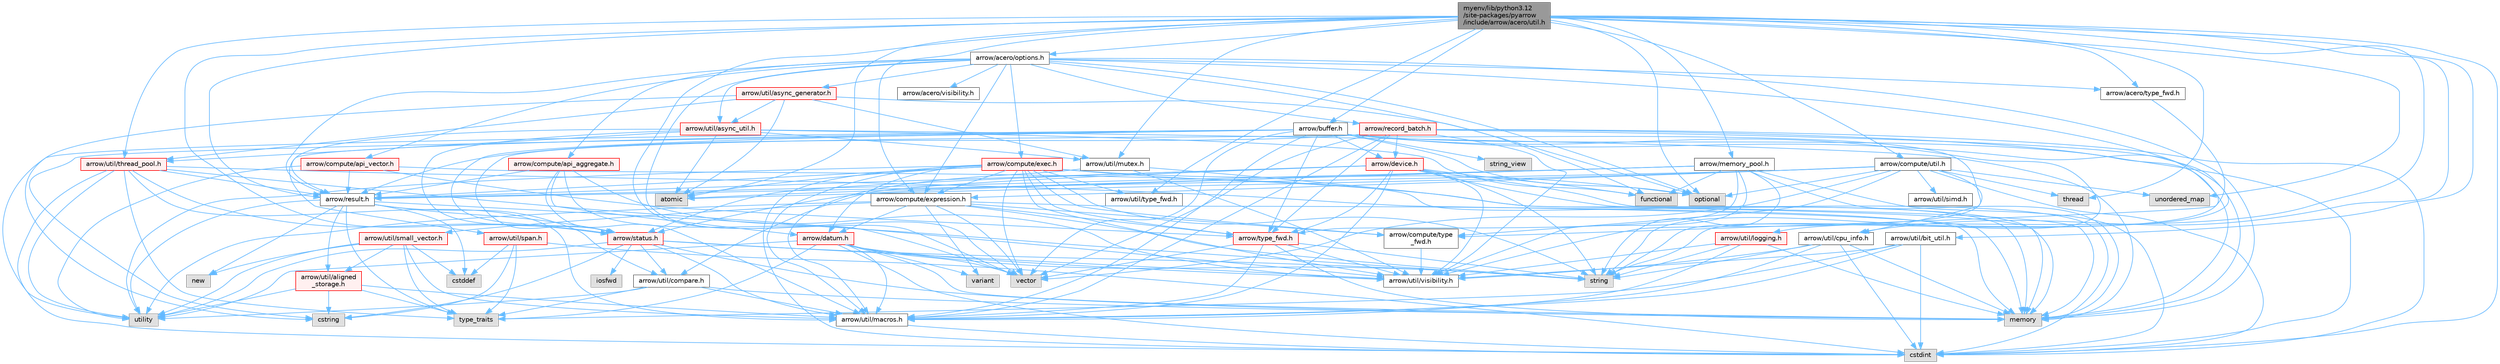 digraph "myenv/lib/python3.12/site-packages/pyarrow/include/arrow/acero/util.h"
{
 // LATEX_PDF_SIZE
  bgcolor="transparent";
  edge [fontname=Helvetica,fontsize=10,labelfontname=Helvetica,labelfontsize=10];
  node [fontname=Helvetica,fontsize=10,shape=box,height=0.2,width=0.4];
  Node1 [id="Node000001",label="myenv/lib/python3.12\l/site-packages/pyarrow\l/include/arrow/acero/util.h",height=0.2,width=0.4,color="gray40", fillcolor="grey60", style="filled", fontcolor="black",tooltip=" "];
  Node1 -> Node2 [id="edge1_Node000001_Node000002",color="steelblue1",style="solid",tooltip=" "];
  Node2 [id="Node000002",label="atomic",height=0.2,width=0.4,color="grey60", fillcolor="#E0E0E0", style="filled",tooltip=" "];
  Node1 -> Node3 [id="edge2_Node000001_Node000003",color="steelblue1",style="solid",tooltip=" "];
  Node3 [id="Node000003",label="cstdint",height=0.2,width=0.4,color="grey60", fillcolor="#E0E0E0", style="filled",tooltip=" "];
  Node1 -> Node4 [id="edge3_Node000001_Node000004",color="steelblue1",style="solid",tooltip=" "];
  Node4 [id="Node000004",label="optional",height=0.2,width=0.4,color="grey60", fillcolor="#E0E0E0", style="filled",tooltip=" "];
  Node1 -> Node5 [id="edge4_Node000001_Node000005",color="steelblue1",style="solid",tooltip=" "];
  Node5 [id="Node000005",label="thread",height=0.2,width=0.4,color="grey60", fillcolor="#E0E0E0", style="filled",tooltip=" "];
  Node1 -> Node6 [id="edge5_Node000001_Node000006",color="steelblue1",style="solid",tooltip=" "];
  Node6 [id="Node000006",label="unordered_map",height=0.2,width=0.4,color="grey60", fillcolor="#E0E0E0", style="filled",tooltip=" "];
  Node1 -> Node7 [id="edge6_Node000001_Node000007",color="steelblue1",style="solid",tooltip=" "];
  Node7 [id="Node000007",label="vector",height=0.2,width=0.4,color="grey60", fillcolor="#E0E0E0", style="filled",tooltip=" "];
  Node1 -> Node8 [id="edge7_Node000001_Node000008",color="steelblue1",style="solid",tooltip=" "];
  Node8 [id="Node000008",label="arrow/acero/options.h",height=0.2,width=0.4,color="grey40", fillcolor="white", style="filled",URL="$acero_2options_8h.html",tooltip=" "];
  Node8 -> Node9 [id="edge8_Node000008_Node000009",color="steelblue1",style="solid",tooltip=" "];
  Node9 [id="Node000009",label="functional",height=0.2,width=0.4,color="grey60", fillcolor="#E0E0E0", style="filled",tooltip=" "];
  Node8 -> Node10 [id="edge9_Node000008_Node000010",color="steelblue1",style="solid",tooltip=" "];
  Node10 [id="Node000010",label="memory",height=0.2,width=0.4,color="grey60", fillcolor="#E0E0E0", style="filled",tooltip=" "];
  Node8 -> Node4 [id="edge10_Node000008_Node000004",color="steelblue1",style="solid",tooltip=" "];
  Node8 -> Node11 [id="edge11_Node000008_Node000011",color="steelblue1",style="solid",tooltip=" "];
  Node11 [id="Node000011",label="string",height=0.2,width=0.4,color="grey60", fillcolor="#E0E0E0", style="filled",tooltip=" "];
  Node8 -> Node7 [id="edge12_Node000008_Node000007",color="steelblue1",style="solid",tooltip=" "];
  Node8 -> Node12 [id="edge13_Node000008_Node000012",color="steelblue1",style="solid",tooltip=" "];
  Node12 [id="Node000012",label="arrow/acero/type_fwd.h",height=0.2,width=0.4,color="grey40", fillcolor="white", style="filled",URL="$arrow_2acero_2type__fwd_8h.html",tooltip=" "];
  Node12 -> Node13 [id="edge14_Node000012_Node000013",color="steelblue1",style="solid",tooltip=" "];
  Node13 [id="Node000013",label="arrow/compute/type\l_fwd.h",height=0.2,width=0.4,color="grey40", fillcolor="white", style="filled",URL="$arrow_2compute_2type__fwd_8h.html",tooltip=" "];
  Node13 -> Node14 [id="edge15_Node000013_Node000014",color="steelblue1",style="solid",tooltip=" "];
  Node14 [id="Node000014",label="arrow/util/visibility.h",height=0.2,width=0.4,color="grey40", fillcolor="white", style="filled",URL="$include_2arrow_2util_2visibility_8h.html",tooltip=" "];
  Node8 -> Node15 [id="edge16_Node000008_Node000015",color="steelblue1",style="solid",tooltip=" "];
  Node15 [id="Node000015",label="arrow/acero/visibility.h",height=0.2,width=0.4,color="grey40", fillcolor="white", style="filled",URL="$include_2arrow_2acero_2visibility_8h.html",tooltip=" "];
  Node8 -> Node16 [id="edge17_Node000008_Node000016",color="steelblue1",style="solid",tooltip=" "];
  Node16 [id="Node000016",label="arrow/compute/api_aggregate.h",height=0.2,width=0.4,color="red", fillcolor="#FFF0F0", style="filled",URL="$api__aggregate_8h.html",tooltip=" "];
  Node16 -> Node7 [id="edge18_Node000016_Node000007",color="steelblue1",style="solid",tooltip=" "];
  Node16 -> Node34 [id="edge19_Node000016_Node000034",color="steelblue1",style="solid",tooltip=" "];
  Node34 [id="Node000034",label="arrow/datum.h",height=0.2,width=0.4,color="red", fillcolor="#FFF0F0", style="filled",URL="$datum_8h.html",tooltip=" "];
  Node34 -> Node3 [id="edge20_Node000034_Node000003",color="steelblue1",style="solid",tooltip=" "];
  Node34 -> Node10 [id="edge21_Node000034_Node000010",color="steelblue1",style="solid",tooltip=" "];
  Node34 -> Node11 [id="edge22_Node000034_Node000011",color="steelblue1",style="solid",tooltip=" "];
  Node34 -> Node21 [id="edge23_Node000034_Node000021",color="steelblue1",style="solid",tooltip=" "];
  Node21 [id="Node000021",label="type_traits",height=0.2,width=0.4,color="grey60", fillcolor="#E0E0E0", style="filled",tooltip=" "];
  Node34 -> Node22 [id="edge24_Node000034_Node000022",color="steelblue1",style="solid",tooltip=" "];
  Node22 [id="Node000022",label="utility",height=0.2,width=0.4,color="grey60", fillcolor="#E0E0E0", style="filled",tooltip=" "];
  Node34 -> Node35 [id="edge25_Node000034_Node000035",color="steelblue1",style="solid",tooltip=" "];
  Node35 [id="Node000035",label="variant",height=0.2,width=0.4,color="grey60", fillcolor="#E0E0E0", style="filled",tooltip=" "];
  Node34 -> Node7 [id="edge26_Node000034_Node000007",color="steelblue1",style="solid",tooltip=" "];
  Node34 -> Node27 [id="edge27_Node000034_Node000027",color="steelblue1",style="solid",tooltip=" "];
  Node27 [id="Node000027",label="arrow/util/macros.h",height=0.2,width=0.4,color="grey40", fillcolor="white", style="filled",URL="$macros_8h.html",tooltip=" "];
  Node27 -> Node3 [id="edge28_Node000027_Node000003",color="steelblue1",style="solid",tooltip=" "];
  Node34 -> Node14 [id="edge29_Node000034_Node000014",color="steelblue1",style="solid",tooltip=" "];
  Node16 -> Node18 [id="edge30_Node000016_Node000018",color="steelblue1",style="solid",tooltip=" "];
  Node18 [id="Node000018",label="arrow/result.h",height=0.2,width=0.4,color="grey40", fillcolor="white", style="filled",URL="$result_8h.html",tooltip=" "];
  Node18 -> Node19 [id="edge31_Node000018_Node000019",color="steelblue1",style="solid",tooltip=" "];
  Node19 [id="Node000019",label="cstddef",height=0.2,width=0.4,color="grey60", fillcolor="#E0E0E0", style="filled",tooltip=" "];
  Node18 -> Node20 [id="edge32_Node000018_Node000020",color="steelblue1",style="solid",tooltip=" "];
  Node20 [id="Node000020",label="new",height=0.2,width=0.4,color="grey60", fillcolor="#E0E0E0", style="filled",tooltip=" "];
  Node18 -> Node11 [id="edge33_Node000018_Node000011",color="steelblue1",style="solid",tooltip=" "];
  Node18 -> Node21 [id="edge34_Node000018_Node000021",color="steelblue1",style="solid",tooltip=" "];
  Node18 -> Node22 [id="edge35_Node000018_Node000022",color="steelblue1",style="solid",tooltip=" "];
  Node18 -> Node23 [id="edge36_Node000018_Node000023",color="steelblue1",style="solid",tooltip=" "];
  Node23 [id="Node000023",label="arrow/status.h",height=0.2,width=0.4,color="red", fillcolor="#FFF0F0", style="filled",URL="$status_8h.html",tooltip=" "];
  Node23 -> Node24 [id="edge37_Node000023_Node000024",color="steelblue1",style="solid",tooltip=" "];
  Node24 [id="Node000024",label="cstring",height=0.2,width=0.4,color="grey60", fillcolor="#E0E0E0", style="filled",tooltip=" "];
  Node23 -> Node25 [id="edge38_Node000023_Node000025",color="steelblue1",style="solid",tooltip=" "];
  Node25 [id="Node000025",label="iosfwd",height=0.2,width=0.4,color="grey60", fillcolor="#E0E0E0", style="filled",tooltip=" "];
  Node23 -> Node10 [id="edge39_Node000023_Node000010",color="steelblue1",style="solid",tooltip=" "];
  Node23 -> Node11 [id="edge40_Node000023_Node000011",color="steelblue1",style="solid",tooltip=" "];
  Node23 -> Node22 [id="edge41_Node000023_Node000022",color="steelblue1",style="solid",tooltip=" "];
  Node23 -> Node26 [id="edge42_Node000023_Node000026",color="steelblue1",style="solid",tooltip=" "];
  Node26 [id="Node000026",label="arrow/util/compare.h",height=0.2,width=0.4,color="grey40", fillcolor="white", style="filled",URL="$util_2compare_8h.html",tooltip=" "];
  Node26 -> Node10 [id="edge43_Node000026_Node000010",color="steelblue1",style="solid",tooltip=" "];
  Node26 -> Node21 [id="edge44_Node000026_Node000021",color="steelblue1",style="solid",tooltip=" "];
  Node26 -> Node22 [id="edge45_Node000026_Node000022",color="steelblue1",style="solid",tooltip=" "];
  Node26 -> Node27 [id="edge46_Node000026_Node000027",color="steelblue1",style="solid",tooltip=" "];
  Node23 -> Node27 [id="edge47_Node000023_Node000027",color="steelblue1",style="solid",tooltip=" "];
  Node23 -> Node14 [id="edge48_Node000023_Node000014",color="steelblue1",style="solid",tooltip=" "];
  Node18 -> Node30 [id="edge49_Node000018_Node000030",color="steelblue1",style="solid",tooltip=" "];
  Node30 [id="Node000030",label="arrow/util/aligned\l_storage.h",height=0.2,width=0.4,color="red", fillcolor="#FFF0F0", style="filled",URL="$aligned__storage_8h.html",tooltip=" "];
  Node30 -> Node24 [id="edge50_Node000030_Node000024",color="steelblue1",style="solid",tooltip=" "];
  Node30 -> Node21 [id="edge51_Node000030_Node000021",color="steelblue1",style="solid",tooltip=" "];
  Node30 -> Node22 [id="edge52_Node000030_Node000022",color="steelblue1",style="solid",tooltip=" "];
  Node30 -> Node27 [id="edge53_Node000030_Node000027",color="steelblue1",style="solid",tooltip=" "];
  Node18 -> Node26 [id="edge54_Node000018_Node000026",color="steelblue1",style="solid",tooltip=" "];
  Node16 -> Node27 [id="edge55_Node000016_Node000027",color="steelblue1",style="solid",tooltip=" "];
  Node16 -> Node14 [id="edge56_Node000016_Node000014",color="steelblue1",style="solid",tooltip=" "];
  Node8 -> Node67 [id="edge57_Node000008_Node000067",color="steelblue1",style="solid",tooltip=" "];
  Node67 [id="Node000067",label="arrow/compute/api_vector.h",height=0.2,width=0.4,color="red", fillcolor="#FFF0F0", style="filled",URL="$api__vector_8h.html",tooltip=" "];
  Node67 -> Node10 [id="edge58_Node000067_Node000010",color="steelblue1",style="solid",tooltip=" "];
  Node67 -> Node22 [id="edge59_Node000067_Node000022",color="steelblue1",style="solid",tooltip=" "];
  Node67 -> Node18 [id="edge60_Node000067_Node000018",color="steelblue1",style="solid",tooltip=" "];
  Node67 -> Node32 [id="edge61_Node000067_Node000032",color="steelblue1",style="solid",tooltip=" "];
  Node32 [id="Node000032",label="arrow/type_fwd.h",height=0.2,width=0.4,color="red", fillcolor="#FFF0F0", style="filled",URL="$arrow_2type__fwd_8h.html",tooltip=" "];
  Node32 -> Node10 [id="edge62_Node000032_Node000010",color="steelblue1",style="solid",tooltip=" "];
  Node32 -> Node11 [id="edge63_Node000032_Node000011",color="steelblue1",style="solid",tooltip=" "];
  Node32 -> Node7 [id="edge64_Node000032_Node000007",color="steelblue1",style="solid",tooltip=" "];
  Node32 -> Node27 [id="edge65_Node000032_Node000027",color="steelblue1",style="solid",tooltip=" "];
  Node32 -> Node14 [id="edge66_Node000032_Node000014",color="steelblue1",style="solid",tooltip=" "];
  Node8 -> Node69 [id="edge67_Node000008_Node000069",color="steelblue1",style="solid",tooltip=" "];
  Node69 [id="Node000069",label="arrow/compute/exec.h",height=0.2,width=0.4,color="red", fillcolor="#FFF0F0", style="filled",URL="$exec_8h.html",tooltip=" "];
  Node69 -> Node2 [id="edge68_Node000069_Node000002",color="steelblue1",style="solid",tooltip=" "];
  Node69 -> Node3 [id="edge69_Node000069_Node000003",color="steelblue1",style="solid",tooltip=" "];
  Node69 -> Node10 [id="edge70_Node000069_Node000010",color="steelblue1",style="solid",tooltip=" "];
  Node69 -> Node4 [id="edge71_Node000069_Node000004",color="steelblue1",style="solid",tooltip=" "];
  Node69 -> Node11 [id="edge72_Node000069_Node000011",color="steelblue1",style="solid",tooltip=" "];
  Node69 -> Node22 [id="edge73_Node000069_Node000022",color="steelblue1",style="solid",tooltip=" "];
  Node69 -> Node7 [id="edge74_Node000069_Node000007",color="steelblue1",style="solid",tooltip=" "];
  Node69 -> Node70 [id="edge75_Node000069_Node000070",color="steelblue1",style="solid",tooltip=" "];
  Node70 [id="Node000070",label="arrow/compute/expression.h",height=0.2,width=0.4,color="grey40", fillcolor="white", style="filled",URL="$expression_8h.html",tooltip=" "];
  Node70 -> Node10 [id="edge76_Node000070_Node000010",color="steelblue1",style="solid",tooltip=" "];
  Node70 -> Node11 [id="edge77_Node000070_Node000011",color="steelblue1",style="solid",tooltip=" "];
  Node70 -> Node22 [id="edge78_Node000070_Node000022",color="steelblue1",style="solid",tooltip=" "];
  Node70 -> Node35 [id="edge79_Node000070_Node000035",color="steelblue1",style="solid",tooltip=" "];
  Node70 -> Node7 [id="edge80_Node000070_Node000007",color="steelblue1",style="solid",tooltip=" "];
  Node70 -> Node13 [id="edge81_Node000070_Node000013",color="steelblue1",style="solid",tooltip=" "];
  Node70 -> Node34 [id="edge82_Node000070_Node000034",color="steelblue1",style="solid",tooltip=" "];
  Node70 -> Node32 [id="edge83_Node000070_Node000032",color="steelblue1",style="solid",tooltip=" "];
  Node70 -> Node71 [id="edge84_Node000070_Node000071",color="steelblue1",style="solid",tooltip=" "];
  Node71 [id="Node000071",label="arrow/util/small_vector.h",height=0.2,width=0.4,color="red", fillcolor="#FFF0F0", style="filled",URL="$small__vector_8h.html",tooltip=" "];
  Node71 -> Node19 [id="edge85_Node000071_Node000019",color="steelblue1",style="solid",tooltip=" "];
  Node71 -> Node20 [id="edge86_Node000071_Node000020",color="steelblue1",style="solid",tooltip=" "];
  Node71 -> Node21 [id="edge87_Node000071_Node000021",color="steelblue1",style="solid",tooltip=" "];
  Node71 -> Node22 [id="edge88_Node000071_Node000022",color="steelblue1",style="solid",tooltip=" "];
  Node71 -> Node30 [id="edge89_Node000071_Node000030",color="steelblue1",style="solid",tooltip=" "];
  Node71 -> Node27 [id="edge90_Node000071_Node000027",color="steelblue1",style="solid",tooltip=" "];
  Node69 -> Node13 [id="edge91_Node000069_Node000013",color="steelblue1",style="solid",tooltip=" "];
  Node69 -> Node34 [id="edge92_Node000069_Node000034",color="steelblue1",style="solid",tooltip=" "];
  Node69 -> Node18 [id="edge93_Node000069_Node000018",color="steelblue1",style="solid",tooltip=" "];
  Node69 -> Node32 [id="edge94_Node000069_Node000032",color="steelblue1",style="solid",tooltip=" "];
  Node69 -> Node27 [id="edge95_Node000069_Node000027",color="steelblue1",style="solid",tooltip=" "];
  Node69 -> Node73 [id="edge96_Node000069_Node000073",color="steelblue1",style="solid",tooltip=" "];
  Node73 [id="Node000073",label="arrow/util/type_fwd.h",height=0.2,width=0.4,color="grey40", fillcolor="white", style="filled",URL="$arrow_2util_2type__fwd_8h.html",tooltip=" "];
  Node69 -> Node14 [id="edge97_Node000069_Node000014",color="steelblue1",style="solid",tooltip=" "];
  Node8 -> Node70 [id="edge98_Node000008_Node000070",color="steelblue1",style="solid",tooltip=" "];
  Node8 -> Node74 [id="edge99_Node000008_Node000074",color="steelblue1",style="solid",tooltip=" "];
  Node74 [id="Node000074",label="arrow/record_batch.h",height=0.2,width=0.4,color="red", fillcolor="#FFF0F0", style="filled",URL="$record__batch_8h.html",tooltip=" "];
  Node74 -> Node3 [id="edge100_Node000074_Node000003",color="steelblue1",style="solid",tooltip=" "];
  Node74 -> Node10 [id="edge101_Node000074_Node000010",color="steelblue1",style="solid",tooltip=" "];
  Node74 -> Node11 [id="edge102_Node000074_Node000011",color="steelblue1",style="solid",tooltip=" "];
  Node74 -> Node7 [id="edge103_Node000074_Node000007",color="steelblue1",style="solid",tooltip=" "];
  Node74 -> Node41 [id="edge104_Node000074_Node000041",color="steelblue1",style="solid",tooltip=" "];
  Node41 [id="Node000041",label="arrow/device.h",height=0.2,width=0.4,color="red", fillcolor="#FFF0F0", style="filled",URL="$device_8h.html",tooltip=" "];
  Node41 -> Node3 [id="edge105_Node000041_Node000003",color="steelblue1",style="solid",tooltip=" "];
  Node41 -> Node9 [id="edge106_Node000041_Node000009",color="steelblue1",style="solid",tooltip=" "];
  Node41 -> Node10 [id="edge107_Node000041_Node000010",color="steelblue1",style="solid",tooltip=" "];
  Node41 -> Node11 [id="edge108_Node000041_Node000011",color="steelblue1",style="solid",tooltip=" "];
  Node41 -> Node18 [id="edge109_Node000041_Node000018",color="steelblue1",style="solid",tooltip=" "];
  Node41 -> Node23 [id="edge110_Node000041_Node000023",color="steelblue1",style="solid",tooltip=" "];
  Node41 -> Node32 [id="edge111_Node000041_Node000032",color="steelblue1",style="solid",tooltip=" "];
  Node41 -> Node26 [id="edge112_Node000041_Node000026",color="steelblue1",style="solid",tooltip=" "];
  Node41 -> Node27 [id="edge113_Node000041_Node000027",color="steelblue1",style="solid",tooltip=" "];
  Node41 -> Node14 [id="edge114_Node000041_Node000014",color="steelblue1",style="solid",tooltip=" "];
  Node74 -> Node18 [id="edge115_Node000074_Node000018",color="steelblue1",style="solid",tooltip=" "];
  Node74 -> Node23 [id="edge116_Node000074_Node000023",color="steelblue1",style="solid",tooltip=" "];
  Node74 -> Node32 [id="edge117_Node000074_Node000032",color="steelblue1",style="solid",tooltip=" "];
  Node74 -> Node27 [id="edge118_Node000074_Node000027",color="steelblue1",style="solid",tooltip=" "];
  Node74 -> Node14 [id="edge119_Node000074_Node000014",color="steelblue1",style="solid",tooltip=" "];
  Node8 -> Node18 [id="edge120_Node000008_Node000018",color="steelblue1",style="solid",tooltip=" "];
  Node8 -> Node78 [id="edge121_Node000008_Node000078",color="steelblue1",style="solid",tooltip=" "];
  Node78 [id="Node000078",label="arrow/util/async_generator.h",height=0.2,width=0.4,color="red", fillcolor="#FFF0F0", style="filled",URL="$async__generator_8h.html",tooltip=" "];
  Node78 -> Node2 [id="edge122_Node000078_Node000002",color="steelblue1",style="solid",tooltip=" "];
  Node78 -> Node24 [id="edge123_Node000078_Node000024",color="steelblue1",style="solid",tooltip=" "];
  Node78 -> Node4 [id="edge124_Node000078_Node000004",color="steelblue1",style="solid",tooltip=" "];
  Node78 -> Node82 [id="edge125_Node000078_Node000082",color="steelblue1",style="solid",tooltip=" "];
  Node82 [id="Node000082",label="arrow/util/async_util.h",height=0.2,width=0.4,color="red", fillcolor="#FFF0F0", style="filled",URL="$async__util_8h.html",tooltip=" "];
  Node82 -> Node2 [id="edge126_Node000082_Node000002",color="steelblue1",style="solid",tooltip=" "];
  Node82 -> Node9 [id="edge127_Node000082_Node000009",color="steelblue1",style="solid",tooltip=" "];
  Node82 -> Node10 [id="edge128_Node000082_Node000010",color="steelblue1",style="solid",tooltip=" "];
  Node82 -> Node18 [id="edge129_Node000082_Node000018",color="steelblue1",style="solid",tooltip=" "];
  Node82 -> Node23 [id="edge130_Node000082_Node000023",color="steelblue1",style="solid",tooltip=" "];
  Node82 -> Node89 [id="edge131_Node000082_Node000089",color="steelblue1",style="solid",tooltip=" "];
  Node89 [id="Node000089",label="arrow/util/mutex.h",height=0.2,width=0.4,color="grey40", fillcolor="white", style="filled",URL="$mutex_8h.html",tooltip=" "];
  Node89 -> Node10 [id="edge132_Node000089_Node000010",color="steelblue1",style="solid",tooltip=" "];
  Node89 -> Node27 [id="edge133_Node000089_Node000027",color="steelblue1",style="solid",tooltip=" "];
  Node89 -> Node14 [id="edge134_Node000089_Node000014",color="steelblue1",style="solid",tooltip=" "];
  Node82 -> Node90 [id="edge135_Node000082_Node000090",color="steelblue1",style="solid",tooltip=" "];
  Node90 [id="Node000090",label="arrow/util/thread_pool.h",height=0.2,width=0.4,color="red", fillcolor="#FFF0F0", style="filled",URL="$thread__pool_8h.html",tooltip=" "];
  Node90 -> Node3 [id="edge136_Node000090_Node000003",color="steelblue1",style="solid",tooltip=" "];
  Node90 -> Node10 [id="edge137_Node000090_Node000010",color="steelblue1",style="solid",tooltip=" "];
  Node90 -> Node21 [id="edge138_Node000090_Node000021",color="steelblue1",style="solid",tooltip=" "];
  Node90 -> Node22 [id="edge139_Node000090_Node000022",color="steelblue1",style="solid",tooltip=" "];
  Node90 -> Node18 [id="edge140_Node000090_Node000018",color="steelblue1",style="solid",tooltip=" "];
  Node90 -> Node23 [id="edge141_Node000090_Node000023",color="steelblue1",style="solid",tooltip=" "];
  Node90 -> Node27 [id="edge142_Node000090_Node000027",color="steelblue1",style="solid",tooltip=" "];
  Node90 -> Node14 [id="edge143_Node000090_Node000014",color="steelblue1",style="solid",tooltip=" "];
  Node78 -> Node89 [id="edge144_Node000078_Node000089",color="steelblue1",style="solid",tooltip=" "];
  Node78 -> Node90 [id="edge145_Node000078_Node000090",color="steelblue1",style="solid",tooltip=" "];
  Node8 -> Node82 [id="edge146_Node000008_Node000082",color="steelblue1",style="solid",tooltip=" "];
  Node1 -> Node12 [id="edge147_Node000001_Node000012",color="steelblue1",style="solid",tooltip=" "];
  Node1 -> Node39 [id="edge148_Node000001_Node000039",color="steelblue1",style="solid",tooltip=" "];
  Node39 [id="Node000039",label="arrow/buffer.h",height=0.2,width=0.4,color="grey40", fillcolor="white", style="filled",URL="$buffer_8h.html",tooltip=" "];
  Node39 -> Node3 [id="edge149_Node000039_Node000003",color="steelblue1",style="solid",tooltip=" "];
  Node39 -> Node24 [id="edge150_Node000039_Node000024",color="steelblue1",style="solid",tooltip=" "];
  Node39 -> Node10 [id="edge151_Node000039_Node000010",color="steelblue1",style="solid",tooltip=" "];
  Node39 -> Node4 [id="edge152_Node000039_Node000004",color="steelblue1",style="solid",tooltip=" "];
  Node39 -> Node11 [id="edge153_Node000039_Node000011",color="steelblue1",style="solid",tooltip=" "];
  Node39 -> Node40 [id="edge154_Node000039_Node000040",color="steelblue1",style="solid",tooltip=" "];
  Node40 [id="Node000040",label="string_view",height=0.2,width=0.4,color="grey60", fillcolor="#E0E0E0", style="filled",tooltip=" "];
  Node39 -> Node22 [id="edge155_Node000039_Node000022",color="steelblue1",style="solid",tooltip=" "];
  Node39 -> Node7 [id="edge156_Node000039_Node000007",color="steelblue1",style="solid",tooltip=" "];
  Node39 -> Node41 [id="edge157_Node000039_Node000041",color="steelblue1",style="solid",tooltip=" "];
  Node39 -> Node23 [id="edge158_Node000039_Node000023",color="steelblue1",style="solid",tooltip=" "];
  Node39 -> Node32 [id="edge159_Node000039_Node000032",color="steelblue1",style="solid",tooltip=" "];
  Node39 -> Node27 [id="edge160_Node000039_Node000027",color="steelblue1",style="solid",tooltip=" "];
  Node39 -> Node43 [id="edge161_Node000039_Node000043",color="steelblue1",style="solid",tooltip=" "];
  Node43 [id="Node000043",label="arrow/util/span.h",height=0.2,width=0.4,color="red", fillcolor="#FFF0F0", style="filled",URL="$span_8h.html",tooltip=" "];
  Node43 -> Node19 [id="edge162_Node000043_Node000019",color="steelblue1",style="solid",tooltip=" "];
  Node43 -> Node3 [id="edge163_Node000043_Node000003",color="steelblue1",style="solid",tooltip=" "];
  Node43 -> Node24 [id="edge164_Node000043_Node000024",color="steelblue1",style="solid",tooltip=" "];
  Node43 -> Node21 [id="edge165_Node000043_Node000021",color="steelblue1",style="solid",tooltip=" "];
  Node39 -> Node14 [id="edge166_Node000039_Node000014",color="steelblue1",style="solid",tooltip=" "];
  Node1 -> Node70 [id="edge167_Node000001_Node000070",color="steelblue1",style="solid",tooltip=" "];
  Node1 -> Node99 [id="edge168_Node000001_Node000099",color="steelblue1",style="solid",tooltip=" "];
  Node99 [id="Node000099",label="arrow/compute/util.h",height=0.2,width=0.4,color="grey40", fillcolor="white", style="filled",URL="$compute_2util_8h.html",tooltip=" "];
  Node99 -> Node2 [id="edge169_Node000099_Node000002",color="steelblue1",style="solid",tooltip=" "];
  Node99 -> Node3 [id="edge170_Node000099_Node000003",color="steelblue1",style="solid",tooltip=" "];
  Node99 -> Node4 [id="edge171_Node000099_Node000004",color="steelblue1",style="solid",tooltip=" "];
  Node99 -> Node5 [id="edge172_Node000099_Node000005",color="steelblue1",style="solid",tooltip=" "];
  Node99 -> Node6 [id="edge173_Node000099_Node000006",color="steelblue1",style="solid",tooltip=" "];
  Node99 -> Node7 [id="edge174_Node000099_Node000007",color="steelblue1",style="solid",tooltip=" "];
  Node99 -> Node70 [id="edge175_Node000099_Node000070",color="steelblue1",style="solid",tooltip=" "];
  Node99 -> Node13 [id="edge176_Node000099_Node000013",color="steelblue1",style="solid",tooltip=" "];
  Node99 -> Node18 [id="edge177_Node000099_Node000018",color="steelblue1",style="solid",tooltip=" "];
  Node99 -> Node100 [id="edge178_Node000099_Node000100",color="steelblue1",style="solid",tooltip=" "];
  Node100 [id="Node000100",label="arrow/util/cpu_info.h",height=0.2,width=0.4,color="grey40", fillcolor="white", style="filled",URL="$cpu__info_8h.html",tooltip=" "];
  Node100 -> Node3 [id="edge179_Node000100_Node000003",color="steelblue1",style="solid",tooltip=" "];
  Node100 -> Node10 [id="edge180_Node000100_Node000010",color="steelblue1",style="solid",tooltip=" "];
  Node100 -> Node11 [id="edge181_Node000100_Node000011",color="steelblue1",style="solid",tooltip=" "];
  Node100 -> Node27 [id="edge182_Node000100_Node000027",color="steelblue1",style="solid",tooltip=" "];
  Node100 -> Node14 [id="edge183_Node000100_Node000014",color="steelblue1",style="solid",tooltip=" "];
  Node99 -> Node101 [id="edge184_Node000099_Node000101",color="steelblue1",style="solid",tooltip=" "];
  Node101 [id="Node000101",label="arrow/util/simd.h",height=0.2,width=0.4,color="grey40", fillcolor="white", style="filled",URL="$simd_8h.html",tooltip=" "];
  Node1 -> Node102 [id="edge185_Node000001_Node000102",color="steelblue1",style="solid",tooltip=" "];
  Node102 [id="Node000102",label="arrow/memory_pool.h",height=0.2,width=0.4,color="grey40", fillcolor="white", style="filled",URL="$memory__pool_8h.html",tooltip=" "];
  Node102 -> Node2 [id="edge186_Node000102_Node000002",color="steelblue1",style="solid",tooltip=" "];
  Node102 -> Node3 [id="edge187_Node000102_Node000003",color="steelblue1",style="solid",tooltip=" "];
  Node102 -> Node9 [id="edge188_Node000102_Node000009",color="steelblue1",style="solid",tooltip=" "];
  Node102 -> Node10 [id="edge189_Node000102_Node000010",color="steelblue1",style="solid",tooltip=" "];
  Node102 -> Node11 [id="edge190_Node000102_Node000011",color="steelblue1",style="solid",tooltip=" "];
  Node102 -> Node18 [id="edge191_Node000102_Node000018",color="steelblue1",style="solid",tooltip=" "];
  Node102 -> Node23 [id="edge192_Node000102_Node000023",color="steelblue1",style="solid",tooltip=" "];
  Node102 -> Node32 [id="edge193_Node000102_Node000032",color="steelblue1",style="solid",tooltip=" "];
  Node102 -> Node14 [id="edge194_Node000102_Node000014",color="steelblue1",style="solid",tooltip=" "];
  Node1 -> Node18 [id="edge195_Node000001_Node000018",color="steelblue1",style="solid",tooltip=" "];
  Node1 -> Node23 [id="edge196_Node000001_Node000023",color="steelblue1",style="solid",tooltip=" "];
  Node1 -> Node54 [id="edge197_Node000001_Node000054",color="steelblue1",style="solid",tooltip=" "];
  Node54 [id="Node000054",label="arrow/util/bit_util.h",height=0.2,width=0.4,color="grey40", fillcolor="white", style="filled",URL="$bit__util_8h.html",tooltip=" "];
  Node54 -> Node3 [id="edge198_Node000054_Node000003",color="steelblue1",style="solid",tooltip=" "];
  Node54 -> Node21 [id="edge199_Node000054_Node000021",color="steelblue1",style="solid",tooltip=" "];
  Node54 -> Node27 [id="edge200_Node000054_Node000027",color="steelblue1",style="solid",tooltip=" "];
  Node54 -> Node14 [id="edge201_Node000054_Node000014",color="steelblue1",style="solid",tooltip=" "];
  Node1 -> Node100 [id="edge202_Node000001_Node000100",color="steelblue1",style="solid",tooltip=" "];
  Node1 -> Node103 [id="edge203_Node000001_Node000103",color="steelblue1",style="solid",tooltip=" "];
  Node103 [id="Node000103",label="arrow/util/logging.h",height=0.2,width=0.4,color="red", fillcolor="#FFF0F0", style="filled",URL="$logging_8h.html",tooltip=" "];
  Node103 -> Node10 [id="edge204_Node000103_Node000010",color="steelblue1",style="solid",tooltip=" "];
  Node103 -> Node11 [id="edge205_Node000103_Node000011",color="steelblue1",style="solid",tooltip=" "];
  Node103 -> Node27 [id="edge206_Node000103_Node000027",color="steelblue1",style="solid",tooltip=" "];
  Node103 -> Node14 [id="edge207_Node000103_Node000014",color="steelblue1",style="solid",tooltip=" "];
  Node1 -> Node89 [id="edge208_Node000001_Node000089",color="steelblue1",style="solid",tooltip=" "];
  Node1 -> Node90 [id="edge209_Node000001_Node000090",color="steelblue1",style="solid",tooltip=" "];
  Node1 -> Node73 [id="edge210_Node000001_Node000073",color="steelblue1",style="solid",tooltip=" "];
}
